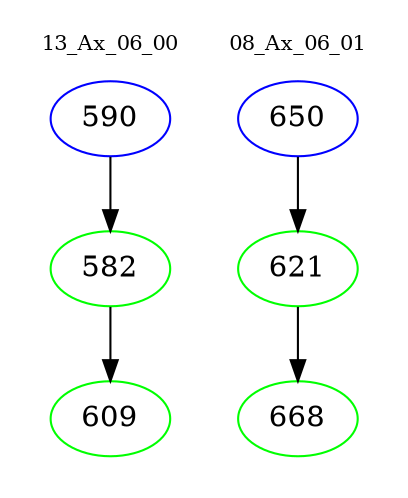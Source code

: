 digraph{
subgraph cluster_0 {
color = white
label = "13_Ax_06_00";
fontsize=10;
T0_590 [label="590", color="blue"]
T0_590 -> T0_582 [color="black"]
T0_582 [label="582", color="green"]
T0_582 -> T0_609 [color="black"]
T0_609 [label="609", color="green"]
}
subgraph cluster_1 {
color = white
label = "08_Ax_06_01";
fontsize=10;
T1_650 [label="650", color="blue"]
T1_650 -> T1_621 [color="black"]
T1_621 [label="621", color="green"]
T1_621 -> T1_668 [color="black"]
T1_668 [label="668", color="green"]
}
}

